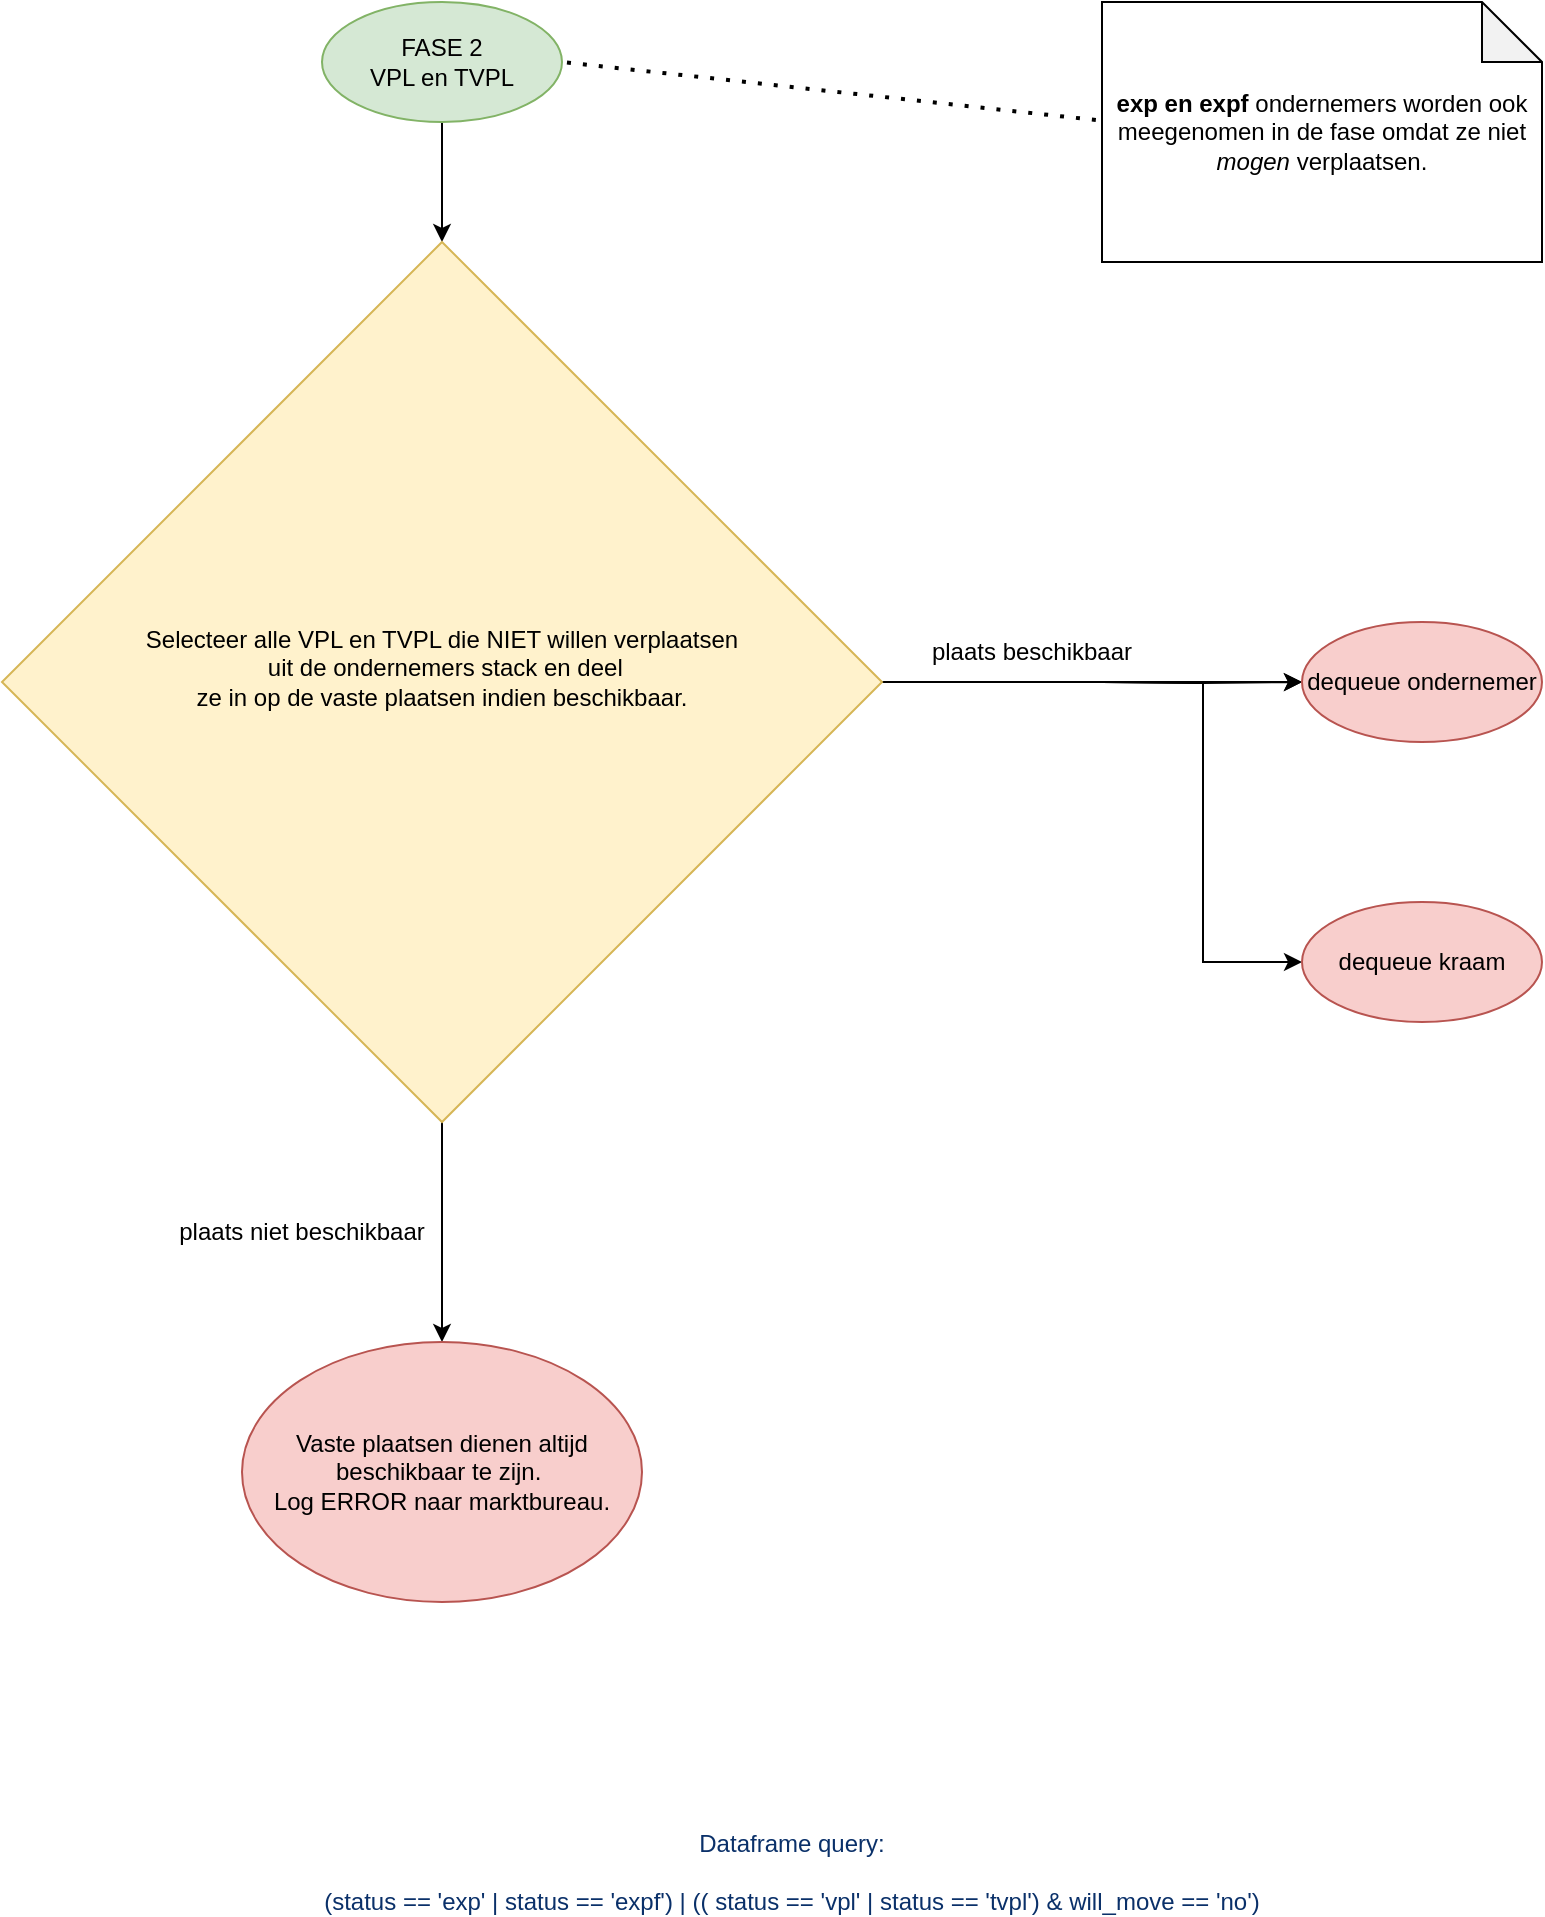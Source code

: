 <mxfile version="16.0.2" type="device"><diagram id="2v4jxzu3ZxlfjbvKkniW" name="Page-1"><mxGraphModel dx="1422" dy="905" grid="1" gridSize="10" guides="1" tooltips="1" connect="1" arrows="1" fold="1" page="1" pageScale="1" pageWidth="850" pageHeight="1100" math="0" shadow="0"><root><mxCell id="0"/><mxCell id="1" parent="0"/><mxCell id="-M2dSIuLJMHDOt5Kam6V-3" style="edgeStyle=orthogonalEdgeStyle;rounded=0;orthogonalLoop=1;jettySize=auto;html=1;" parent="1" source="-M2dSIuLJMHDOt5Kam6V-1" target="-M2dSIuLJMHDOt5Kam6V-2" edge="1"><mxGeometry relative="1" as="geometry"/></mxCell><mxCell id="-M2dSIuLJMHDOt5Kam6V-1" value="FASE 2&lt;br&gt;VPL en TVPL" style="ellipse;whiteSpace=wrap;html=1;fillColor=#d5e8d4;strokeColor=#82b366;" parent="1" vertex="1"><mxGeometry x="190" y="40" width="120" height="60" as="geometry"/></mxCell><mxCell id="-M2dSIuLJMHDOt5Kam6V-4" style="edgeStyle=orthogonalEdgeStyle;rounded=0;orthogonalLoop=1;jettySize=auto;html=1;" parent="1" source="-M2dSIuLJMHDOt5Kam6V-2" edge="1"><mxGeometry relative="1" as="geometry"><mxPoint x="250" y="710" as="targetPoint"/></mxGeometry></mxCell><mxCell id="-M2dSIuLJMHDOt5Kam6V-13" style="edgeStyle=orthogonalEdgeStyle;rounded=0;orthogonalLoop=1;jettySize=auto;html=1;entryX=0;entryY=0.5;entryDx=0;entryDy=0;" parent="1" source="-M2dSIuLJMHDOt5Kam6V-2" target="-M2dSIuLJMHDOt5Kam6V-11" edge="1"><mxGeometry relative="1" as="geometry"/></mxCell><mxCell id="-M2dSIuLJMHDOt5Kam6V-2" value="Selecteer alle VPL en TVPL die NIET willen verplaatsen&lt;br&gt;&amp;nbsp;uit de ondernemers stack en deel&lt;br&gt;ze in op de vaste plaatsen indien beschikbaar.&lt;br&gt;&lt;br&gt;" style="rhombus;whiteSpace=wrap;html=1;fillColor=#fff2cc;strokeColor=#d6b656;" parent="1" vertex="1"><mxGeometry x="30" y="160" width="440" height="440" as="geometry"/></mxCell><mxCell id="-M2dSIuLJMHDOt5Kam6V-5" value="Vaste plaatsen dienen altijd beschikbaar te zijn.&amp;nbsp;&lt;br&gt;Log ERROR naar marktbureau." style="ellipse;whiteSpace=wrap;html=1;fillColor=#f8cecc;strokeColor=#b85450;" parent="1" vertex="1"><mxGeometry x="150" y="710" width="200" height="130" as="geometry"/></mxCell><mxCell id="-M2dSIuLJMHDOt5Kam6V-10" style="edgeStyle=orthogonalEdgeStyle;rounded=0;orthogonalLoop=1;jettySize=auto;html=1;entryX=0;entryY=0.5;entryDx=0;entryDy=0;" parent="1" target="-M2dSIuLJMHDOt5Kam6V-9" edge="1"><mxGeometry relative="1" as="geometry"><mxPoint x="580" y="380" as="sourcePoint"/></mxGeometry></mxCell><mxCell id="-M2dSIuLJMHDOt5Kam6V-12" style="edgeStyle=orthogonalEdgeStyle;rounded=0;orthogonalLoop=1;jettySize=auto;html=1;" parent="1" target="-M2dSIuLJMHDOt5Kam6V-11" edge="1"><mxGeometry relative="1" as="geometry"><mxPoint x="580" y="380" as="sourcePoint"/></mxGeometry></mxCell><mxCell id="-M2dSIuLJMHDOt5Kam6V-9" value="dequeue kraam" style="ellipse;whiteSpace=wrap;html=1;fillColor=#f8cecc;strokeColor=#b85450;" parent="1" vertex="1"><mxGeometry x="680" y="490" width="120" height="60" as="geometry"/></mxCell><mxCell id="-M2dSIuLJMHDOt5Kam6V-11" value="dequeue ondernemer" style="ellipse;whiteSpace=wrap;html=1;fillColor=#f8cecc;strokeColor=#b85450;" parent="1" vertex="1"><mxGeometry x="680" y="350" width="120" height="60" as="geometry"/></mxCell><mxCell id="-NVcnnWPVcF67iGXN5M2-1" value="&lt;b&gt;exp en expf &lt;/b&gt;ondernemers worden ook meegenomen in de fase omdat ze niet &lt;i&gt;mogen&lt;/i&gt; verplaatsen." style="shape=note;whiteSpace=wrap;html=1;backgroundOutline=1;darkOpacity=0.05;" parent="1" vertex="1"><mxGeometry x="580" y="40" width="220" height="130" as="geometry"/></mxCell><mxCell id="-NVcnnWPVcF67iGXN5M2-3" value="plaats beschikbaar" style="text;html=1;strokeColor=none;fillColor=none;align=center;verticalAlign=middle;whiteSpace=wrap;rounded=0;" parent="1" vertex="1"><mxGeometry x="480" y="350" width="130" height="30" as="geometry"/></mxCell><mxCell id="-NVcnnWPVcF67iGXN5M2-4" value="plaats niet beschikbaar" style="text;html=1;strokeColor=none;fillColor=none;align=center;verticalAlign=middle;whiteSpace=wrap;rounded=0;" parent="1" vertex="1"><mxGeometry x="100" y="640" width="160" height="30" as="geometry"/></mxCell><mxCell id="-NVcnnWPVcF67iGXN5M2-5" value="&lt;span style=&quot;color: rgb(10 , 48 , 105) ; font-family: , , &amp;#34;sf mono&amp;#34; , &amp;#34;menlo&amp;#34; , &amp;#34;consolas&amp;#34; , &amp;#34;liberation mono&amp;#34; , monospace ; background-color: rgb(255 , 255 , 255)&quot;&gt;Dataframe query:&lt;br&gt;&lt;br&gt;(status == 'exp' | status == 'expf') | (( status == 'vpl' | status == 'tvpl') &amp;amp; will_move == 'no')&lt;/span&gt;" style="text;html=1;strokeColor=none;fillColor=none;align=center;verticalAlign=middle;whiteSpace=wrap;rounded=0;" parent="1" vertex="1"><mxGeometry x="140" y="960" width="570" height="30" as="geometry"/></mxCell><mxCell id="WW7drUPuv332hA_q9kas-1" value="" style="endArrow=none;dashed=1;html=1;dashPattern=1 3;strokeWidth=2;rounded=0;entryX=1;entryY=0.5;entryDx=0;entryDy=0;exitX=-0.014;exitY=0.454;exitDx=0;exitDy=0;exitPerimeter=0;" parent="1" source="-NVcnnWPVcF67iGXN5M2-1" target="-M2dSIuLJMHDOt5Kam6V-1" edge="1"><mxGeometry width="50" height="50" relative="1" as="geometry"><mxPoint x="400" y="430" as="sourcePoint"/><mxPoint x="450" y="380" as="targetPoint"/></mxGeometry></mxCell></root></mxGraphModel></diagram></mxfile>